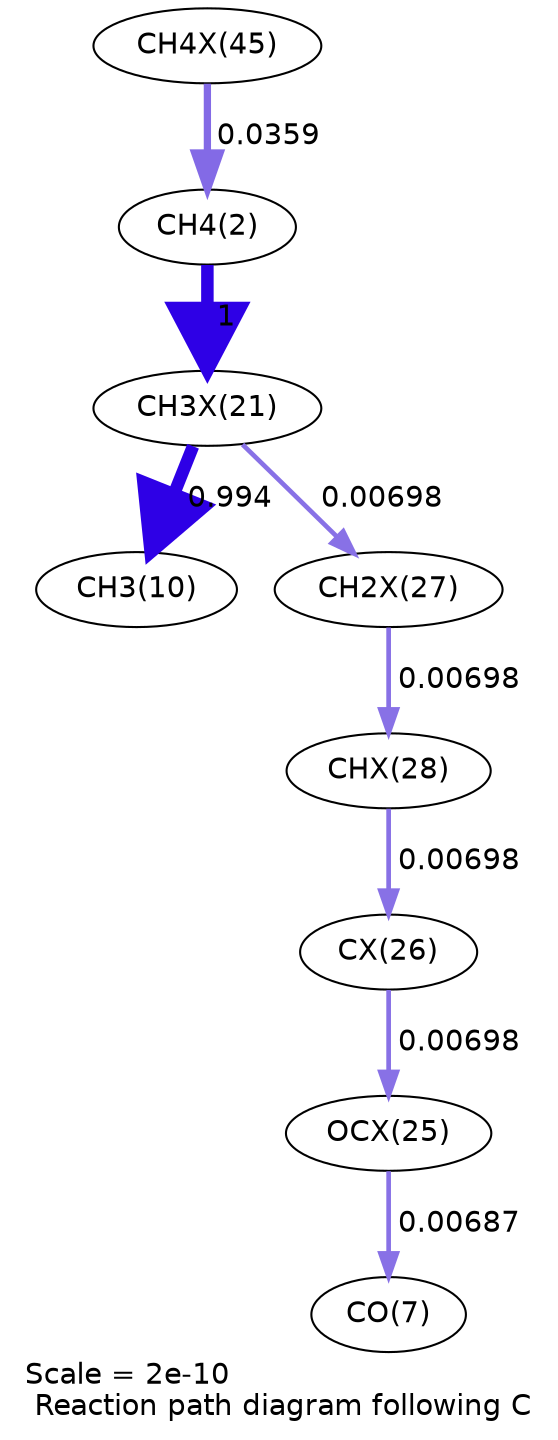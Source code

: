 digraph reaction_paths {
center=1;
s68 -> s4[fontname="Helvetica", penwidth=3.49, arrowsize=1.74, color="0.7, 0.536, 0.9"
, label=" 0.0359"];
s4 -> s60[fontname="Helvetica", penwidth=6, arrowsize=3, color="0.7, 1.5, 0.9"
, label=" 1"];
s60 -> s12[fontname="Helvetica", penwidth=6, arrowsize=3, color="0.7, 1.49, 0.9"
, label=" 0.994"];
s60 -> s66[fontname="Helvetica", penwidth=2.25, arrowsize=1.13, color="0.7, 0.507, 0.9"
, label=" 0.00698"];
s66 -> s67[fontname="Helvetica", penwidth=2.25, arrowsize=1.13, color="0.7, 0.507, 0.9"
, label=" 0.00698"];
s67 -> s65[fontname="Helvetica", penwidth=2.25, arrowsize=1.13, color="0.7, 0.507, 0.9"
, label=" 0.00698"];
s65 -> s64[fontname="Helvetica", penwidth=2.25, arrowsize=1.13, color="0.7, 0.507, 0.9"
, label=" 0.00698"];
s64 -> s9[fontname="Helvetica", penwidth=2.24, arrowsize=1.12, color="0.7, 0.507, 0.9"
, label=" 0.00687"];
s4 [ fontname="Helvetica", label="CH4(2)"];
s9 [ fontname="Helvetica", label="CO(7)"];
s12 [ fontname="Helvetica", label="CH3(10)"];
s60 [ fontname="Helvetica", label="CH3X(21)"];
s64 [ fontname="Helvetica", label="OCX(25)"];
s65 [ fontname="Helvetica", label="CX(26)"];
s66 [ fontname="Helvetica", label="CH2X(27)"];
s67 [ fontname="Helvetica", label="CHX(28)"];
s68 [ fontname="Helvetica", label="CH4X(45)"];
 label = "Scale = 2e-10\l Reaction path diagram following C";
 fontname = "Helvetica";
}
